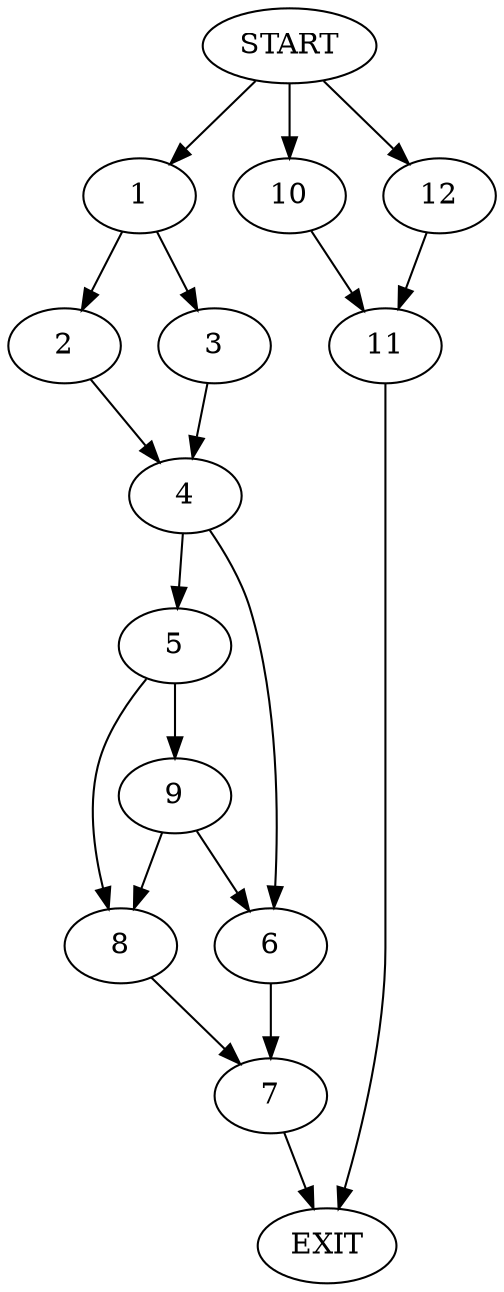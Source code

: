 digraph {
0 [label="START"]
13 [label="EXIT"]
0 -> 1
1 -> 2
1 -> 3
3 -> 4
2 -> 4
4 -> 5
4 -> 6
6 -> 7
5 -> 8
5 -> 9
9 -> 8
9 -> 6
8 -> 7
7 -> 13
0 -> 10
10 -> 11
11 -> 13
0 -> 12
12 -> 11
}
